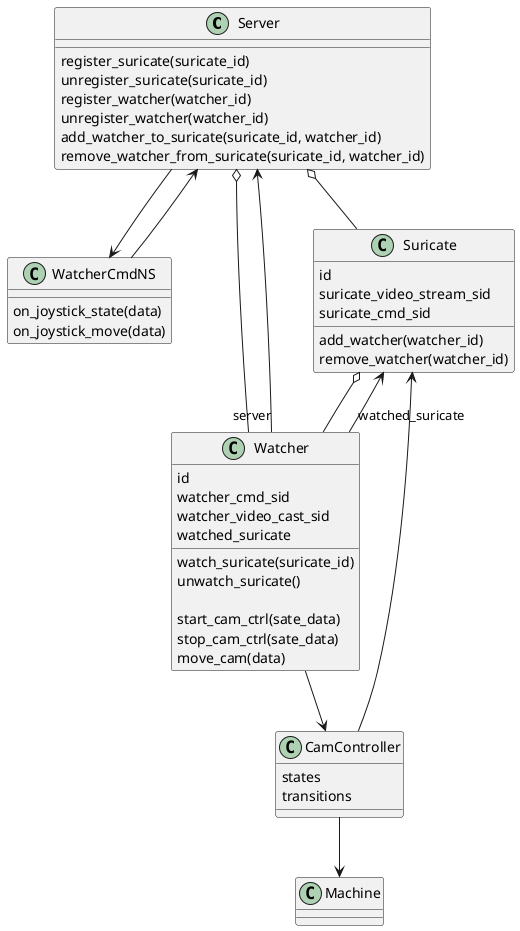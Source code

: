 @startuml classdiag

class Server {

  register_suricate(suricate_id)
  unregister_suricate(suricate_id)
  register_watcher(watcher_id)
  unregister_watcher(watcher_id)
  add_watcher_to_suricate(suricate_id, watcher_id)
  remove_watcher_from_suricate(suricate_id, watcher_id)
}

class WatcherCmdNS {
  on_joystick_state(data)
  on_joystick_move(data)
}

class Suricate {

  id
  suricate_video_stream_sid
  suricate_cmd_sid
  
  add_watcher(watcher_id)
  remove_watcher(watcher_id)

}

class Watcher {
  id
  watcher_cmd_sid
  watcher_video_cast_sid
  watched_suricate

  watch_suricate(suricate_id)
  unwatch_suricate()

  start_cam_ctrl(sate_data)
  stop_cam_ctrl(sate_data)
  move_cam(data)
}

class CamController {
  states
  transitions
}



class Machine {

}


Server o-- Suricate
Server o-- Watcher
Server --> WatcherCmdNS


Watcher "watched_suricate" --> Suricate
Watcher "server" --> Server
Watcher --> CamController


Suricate o-- Watcher

WatcherCmdNS --> Server

CamController --> Machine
CamController --> Suricate


@enduml
